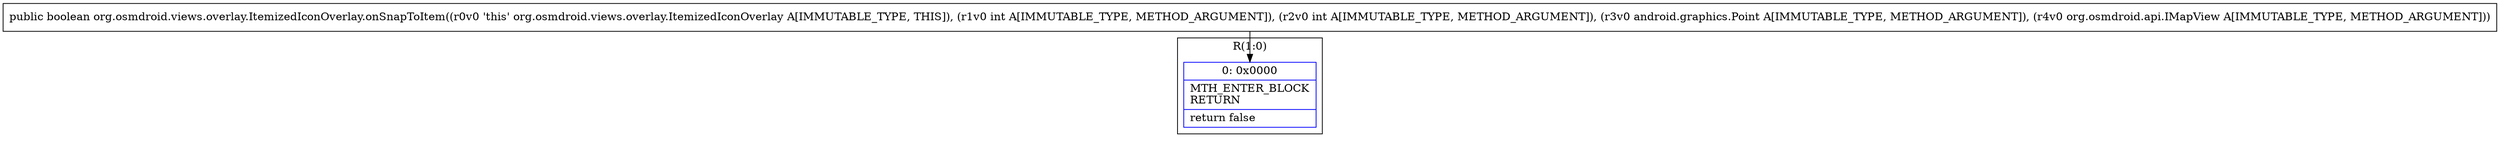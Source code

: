 digraph "CFG fororg.osmdroid.views.overlay.ItemizedIconOverlay.onSnapToItem(IILandroid\/graphics\/Point;Lorg\/osmdroid\/api\/IMapView;)Z" {
subgraph cluster_Region_1763582552 {
label = "R(1:0)";
node [shape=record,color=blue];
Node_0 [shape=record,label="{0\:\ 0x0000|MTH_ENTER_BLOCK\lRETURN\l|return false\l}"];
}
MethodNode[shape=record,label="{public boolean org.osmdroid.views.overlay.ItemizedIconOverlay.onSnapToItem((r0v0 'this' org.osmdroid.views.overlay.ItemizedIconOverlay A[IMMUTABLE_TYPE, THIS]), (r1v0 int A[IMMUTABLE_TYPE, METHOD_ARGUMENT]), (r2v0 int A[IMMUTABLE_TYPE, METHOD_ARGUMENT]), (r3v0 android.graphics.Point A[IMMUTABLE_TYPE, METHOD_ARGUMENT]), (r4v0 org.osmdroid.api.IMapView A[IMMUTABLE_TYPE, METHOD_ARGUMENT])) }"];
MethodNode -> Node_0;
}

